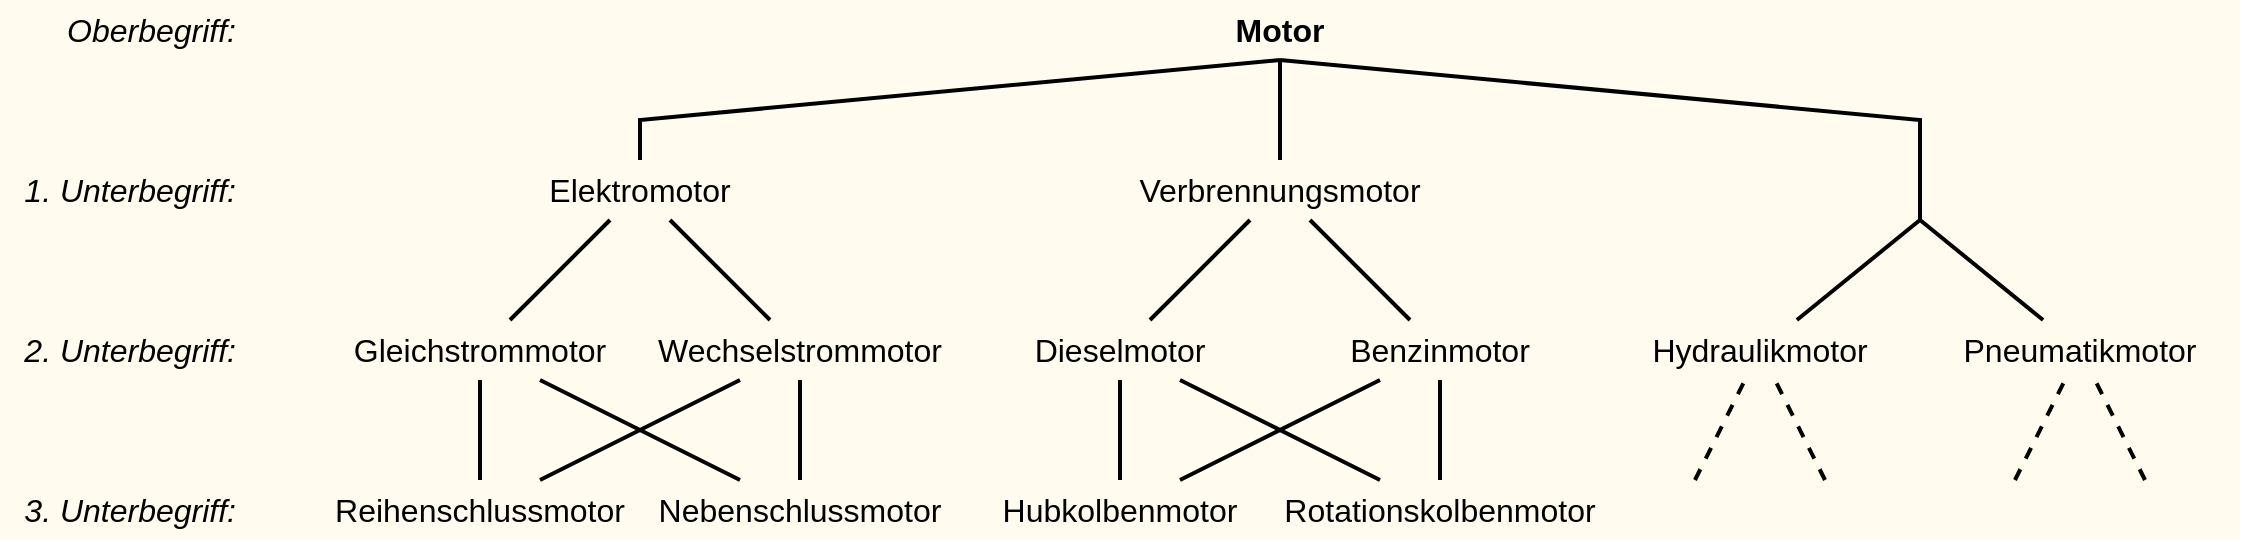 <mxfile compressed="false" version="15.8.4" type="device">
  <diagram id="yYwLtTzyvhaKZbNxficX" name="Hierarchie Begriff &quot;Motor&quot;">
    <mxGraphModel dx="1422" dy="878" grid="1" gridSize="10" guides="1" tooltips="1" connect="1" arrows="1" fold="1" page="1" pageScale="1" pageWidth="1169" pageHeight="827" math="0" shadow="0">
      <root>
        <mxCell id="0" />
        <mxCell id="1" parent="0" />
        <mxCell id="5s5YoH4x0licndZnVTB9-1" value="" style="rounded=0;whiteSpace=wrap;html=1;fillColor=#fff2cc;gradientDirection=radial;opacity=33;strokeColor=none;recursiveResize=0;expand=0;movable=0;resizable=0;rotatable=0;cloneable=0;deletable=0;allowArrows=0;connectable=0;" parent="1" vertex="1">
          <mxGeometry x="40" y="40" width="1120" height="270" as="geometry" />
        </mxCell>
        <mxCell id="Okvpzj9cYxISZlRfm5Sj-1" value="Motor" style="text;html=1;strokeColor=none;fillColor=none;align=center;verticalAlign=middle;whiteSpace=wrap;rounded=0;fontSize=16;pointerEvents=0;deletable=0;cloneable=0;rotatable=0;resizable=0;expand=0;connectable=0;allowArrows=0;fontStyle=1;movable=0;" parent="1" vertex="1">
          <mxGeometry x="600" y="40" width="160" height="30" as="geometry" />
        </mxCell>
        <mxCell id="Okvpzj9cYxISZlRfm5Sj-2" value="Elektromotor" style="text;html=1;strokeColor=none;fillColor=none;align=center;verticalAlign=middle;whiteSpace=wrap;rounded=0;fontSize=16;pointerEvents=0;deletable=0;cloneable=0;rotatable=0;resizable=0;expand=0;connectable=0;allowArrows=0;movable=0;" parent="1" vertex="1">
          <mxGeometry x="280" y="120" width="160" height="30" as="geometry" />
        </mxCell>
        <mxCell id="Okvpzj9cYxISZlRfm5Sj-3" value="Verbrennungsmotor" style="text;html=1;strokeColor=none;fillColor=none;align=center;verticalAlign=middle;whiteSpace=wrap;rounded=0;fontSize=16;pointerEvents=0;deletable=0;cloneable=0;rotatable=0;resizable=0;expand=0;connectable=0;allowArrows=0;movable=0;" parent="1" vertex="1">
          <mxGeometry x="600" y="120" width="160" height="30" as="geometry" />
        </mxCell>
        <mxCell id="Okvpzj9cYxISZlRfm5Sj-4" value="Gleichstrommotor" style="text;html=1;strokeColor=none;fillColor=none;align=center;verticalAlign=middle;whiteSpace=wrap;rounded=0;fontSize=16;pointerEvents=0;deletable=0;cloneable=0;rotatable=0;resizable=0;expand=0;connectable=0;allowArrows=0;movable=0;" parent="1" vertex="1">
          <mxGeometry x="200" y="200" width="160" height="30" as="geometry" />
        </mxCell>
        <mxCell id="Okvpzj9cYxISZlRfm5Sj-5" value="Wechselstrommotor" style="text;html=1;strokeColor=none;fillColor=none;align=center;verticalAlign=middle;whiteSpace=wrap;rounded=0;fontSize=16;pointerEvents=0;deletable=0;cloneable=0;rotatable=0;resizable=0;expand=0;connectable=0;allowArrows=0;movable=0;" parent="1" vertex="1">
          <mxGeometry x="360" y="200" width="160" height="30" as="geometry" />
        </mxCell>
        <mxCell id="Okvpzj9cYxISZlRfm5Sj-6" value="Dieselmotor" style="text;html=1;strokeColor=none;fillColor=none;align=center;verticalAlign=middle;whiteSpace=wrap;rounded=0;fontSize=16;pointerEvents=0;deletable=0;cloneable=0;rotatable=0;resizable=0;expand=0;connectable=0;allowArrows=0;movable=0;" parent="1" vertex="1">
          <mxGeometry x="520" y="200" width="160" height="30" as="geometry" />
        </mxCell>
        <mxCell id="Okvpzj9cYxISZlRfm5Sj-7" value="Benzinmotor" style="text;html=1;strokeColor=none;fillColor=none;align=center;verticalAlign=middle;whiteSpace=wrap;rounded=0;fontSize=16;pointerEvents=0;deletable=0;cloneable=0;rotatable=0;resizable=0;expand=0;connectable=0;allowArrows=0;movable=0;" parent="1" vertex="1">
          <mxGeometry x="680" y="200" width="160" height="30" as="geometry" />
        </mxCell>
        <mxCell id="Okvpzj9cYxISZlRfm5Sj-8" value="Hydraulikmotor" style="text;html=1;strokeColor=none;fillColor=none;align=center;verticalAlign=middle;whiteSpace=wrap;rounded=0;fontSize=16;pointerEvents=0;deletable=0;cloneable=0;rotatable=0;resizable=0;expand=0;connectable=0;allowArrows=0;movable=0;" parent="1" vertex="1">
          <mxGeometry x="840" y="200" width="160" height="30" as="geometry" />
        </mxCell>
        <mxCell id="Okvpzj9cYxISZlRfm5Sj-9" value="Pneumatikmotor" style="text;html=1;strokeColor=none;fillColor=none;align=center;verticalAlign=middle;whiteSpace=wrap;rounded=0;fontSize=16;pointerEvents=0;deletable=0;cloneable=0;rotatable=0;resizable=0;expand=0;connectable=0;allowArrows=0;" parent="1" vertex="1">
          <mxGeometry x="1000" y="200" width="160" height="30" as="geometry" />
        </mxCell>
        <mxCell id="Okvpzj9cYxISZlRfm5Sj-10" value="" style="endArrow=none;html=1;rounded=0;fontSize=16;exitX=0.5;exitY=0;exitDx=0;exitDy=0;strokeWidth=2;entryX=0.5;entryY=1;entryDx=0;entryDy=0;startFill=0;endFill=0;anchorPointDirection=0;bendable=0;cloneable=0;deletable=0;movable=0;" parent="1" source="Okvpzj9cYxISZlRfm5Sj-2" target="Okvpzj9cYxISZlRfm5Sj-1" edge="1">
          <mxGeometry width="50" height="50" relative="1" as="geometry">
            <mxPoint x="710" y="220" as="sourcePoint" />
            <mxPoint x="760" y="170" as="targetPoint" />
            <Array as="points">
              <mxPoint x="360" y="100" />
            </Array>
          </mxGeometry>
        </mxCell>
        <mxCell id="Okvpzj9cYxISZlRfm5Sj-11" value="" style="endArrow=none;html=1;rounded=0;fontSize=16;exitX=0.5;exitY=1;exitDx=0;exitDy=0;strokeWidth=2;entryX=0.5;entryY=1;entryDx=0;entryDy=0;startFill=0;endFill=0;anchorPointDirection=0;bendable=0;cloneable=0;deletable=0;movable=0;" parent="1" source="Okvpzj9cYxISZlRfm5Sj-12" target="Okvpzj9cYxISZlRfm5Sj-1" edge="1">
          <mxGeometry width="50" height="50" relative="1" as="geometry">
            <mxPoint x="1020" y="110" as="sourcePoint" />
            <mxPoint x="665" y="80" as="targetPoint" />
            <Array as="points">
              <mxPoint x="1000" y="100" />
            </Array>
          </mxGeometry>
        </mxCell>
        <mxCell id="Okvpzj9cYxISZlRfm5Sj-12" value="&amp;nbsp;" style="text;html=1;strokeColor=none;fillColor=none;align=center;verticalAlign=middle;whiteSpace=wrap;rounded=0;fontSize=16;pointerEvents=0;deletable=0;cloneable=0;rotatable=0;resizable=0;expand=0;connectable=0;allowArrows=0;movable=0;" parent="1" vertex="1">
          <mxGeometry x="920" y="120" width="160" height="30" as="geometry" />
        </mxCell>
        <mxCell id="Okvpzj9cYxISZlRfm5Sj-13" value="" style="endArrow=none;html=1;rounded=0;fontSize=16;entryX=0.5;entryY=1;entryDx=0;entryDy=0;strokeWidth=2;startFill=0;endFill=0;anchorPointDirection=0;bendable=0;cloneable=0;deletable=0;movable=0;" parent="1" source="Okvpzj9cYxISZlRfm5Sj-8" target="Okvpzj9cYxISZlRfm5Sj-12" edge="1">
          <mxGeometry width="50" height="50" relative="1" as="geometry">
            <mxPoint x="710" y="220" as="sourcePoint" />
            <mxPoint x="760" y="170" as="targetPoint" />
          </mxGeometry>
        </mxCell>
        <mxCell id="Okvpzj9cYxISZlRfm5Sj-14" value="" style="endArrow=none;html=1;rounded=0;fontSize=16;entryX=0.5;entryY=1;entryDx=0;entryDy=0;strokeWidth=2;startFill=0;endFill=0;anchorPointDirection=0;bendable=0;cloneable=0;deletable=0;movable=0;" parent="1" source="Okvpzj9cYxISZlRfm5Sj-9" target="Okvpzj9cYxISZlRfm5Sj-12" edge="1">
          <mxGeometry width="50" height="50" relative="1" as="geometry">
            <mxPoint x="930" y="210" as="sourcePoint" />
            <mxPoint x="1010" y="160" as="targetPoint" />
          </mxGeometry>
        </mxCell>
        <mxCell id="Okvpzj9cYxISZlRfm5Sj-15" value="" style="endArrow=none;html=1;rounded=0;fontSize=16;strokeWidth=2;startFill=0;endFill=0;anchorPointDirection=0;bendable=0;cloneable=0;deletable=0;movable=0;" parent="1" source="Okvpzj9cYxISZlRfm5Sj-3" target="Okvpzj9cYxISZlRfm5Sj-1" edge="1">
          <mxGeometry width="50" height="50" relative="1" as="geometry">
            <mxPoint x="930" y="210.0" as="sourcePoint" />
            <mxPoint x="1010" y="160.0" as="targetPoint" />
          </mxGeometry>
        </mxCell>
        <mxCell id="Okvpzj9cYxISZlRfm5Sj-16" value="" style="endArrow=none;html=1;rounded=0;fontSize=16;strokeWidth=2;startFill=0;endFill=0;anchorPointDirection=0;bendable=0;cloneable=0;deletable=0;movable=0;" parent="1" source="Okvpzj9cYxISZlRfm5Sj-7" target="Okvpzj9cYxISZlRfm5Sj-3" edge="1">
          <mxGeometry width="50" height="50" relative="1" as="geometry">
            <mxPoint x="690" y="130" as="sourcePoint" />
            <mxPoint x="690" y="80" as="targetPoint" />
          </mxGeometry>
        </mxCell>
        <mxCell id="Okvpzj9cYxISZlRfm5Sj-17" value="" style="endArrow=none;html=1;rounded=0;fontSize=16;strokeWidth=2;startFill=0;endFill=0;anchorPointDirection=0;bendable=0;cloneable=0;deletable=0;movable=0;" parent="1" source="Okvpzj9cYxISZlRfm5Sj-6" target="Okvpzj9cYxISZlRfm5Sj-3" edge="1">
          <mxGeometry width="50" height="50" relative="1" as="geometry">
            <mxPoint x="770" y="210.0" as="sourcePoint" />
            <mxPoint x="690" y="160.0" as="targetPoint" />
          </mxGeometry>
        </mxCell>
        <mxCell id="Okvpzj9cYxISZlRfm5Sj-18" value="" style="endArrow=none;html=1;rounded=0;fontSize=16;strokeWidth=2;startFill=0;endFill=0;anchorPointDirection=0;bendable=0;cloneable=0;deletable=0;movable=0;" parent="1" source="Okvpzj9cYxISZlRfm5Sj-4" target="Okvpzj9cYxISZlRfm5Sj-2" edge="1">
          <mxGeometry width="50" height="50" relative="1" as="geometry">
            <mxPoint x="610" y="210.0" as="sourcePoint" />
            <mxPoint x="690" y="160.0" as="targetPoint" />
          </mxGeometry>
        </mxCell>
        <mxCell id="Okvpzj9cYxISZlRfm5Sj-19" value="" style="endArrow=none;html=1;rounded=0;fontSize=16;strokeWidth=2;startFill=0;endFill=0;anchorPointDirection=0;bendable=0;cloneable=0;deletable=0;movable=0;" parent="1" source="Okvpzj9cYxISZlRfm5Sj-5" target="Okvpzj9cYxISZlRfm5Sj-2" edge="1">
          <mxGeometry width="50" height="50" relative="1" as="geometry">
            <mxPoint x="290" y="210.0" as="sourcePoint" />
            <mxPoint x="370" y="160.0" as="targetPoint" />
          </mxGeometry>
        </mxCell>
        <mxCell id="Okvpzj9cYxISZlRfm5Sj-20" value="Reihenschlussmotor" style="text;html=1;strokeColor=none;fillColor=none;align=center;verticalAlign=middle;whiteSpace=wrap;rounded=0;fontSize=16;pointerEvents=0;deletable=0;cloneable=0;rotatable=0;resizable=0;expand=0;connectable=0;allowArrows=0;movable=0;" parent="1" vertex="1">
          <mxGeometry x="200" y="280" width="160" height="30" as="geometry" />
        </mxCell>
        <mxCell id="Okvpzj9cYxISZlRfm5Sj-21" value="Nebenschlussmotor" style="text;html=1;strokeColor=none;fillColor=none;align=center;verticalAlign=middle;whiteSpace=wrap;rounded=0;fontSize=16;pointerEvents=0;deletable=0;cloneable=0;rotatable=0;resizable=0;expand=0;connectable=0;allowArrows=0;movable=0;" parent="1" vertex="1">
          <mxGeometry x="360" y="280" width="160" height="30" as="geometry" />
        </mxCell>
        <mxCell id="Okvpzj9cYxISZlRfm5Sj-22" value="Hubkolbenmotor" style="text;html=1;strokeColor=none;fillColor=none;align=center;verticalAlign=middle;whiteSpace=wrap;rounded=0;fontSize=16;pointerEvents=0;deletable=0;cloneable=0;rotatable=0;resizable=0;expand=0;connectable=0;allowArrows=0;movable=0;" parent="1" vertex="1">
          <mxGeometry x="520" y="280" width="160" height="30" as="geometry" />
        </mxCell>
        <mxCell id="Okvpzj9cYxISZlRfm5Sj-23" value="Rotationskolbenmotor" style="text;html=1;strokeColor=none;fillColor=none;align=center;verticalAlign=middle;whiteSpace=wrap;rounded=0;fontSize=16;pointerEvents=0;deletable=0;cloneable=0;rotatable=0;resizable=0;expand=0;connectable=0;allowArrows=0;movable=0;" parent="1" vertex="1">
          <mxGeometry x="680" y="280" width="160" height="30" as="geometry" />
        </mxCell>
        <mxCell id="Okvpzj9cYxISZlRfm5Sj-24" value="" style="endArrow=none;html=1;rounded=0;fontSize=16;strokeWidth=2;startFill=0;endFill=0;anchorPointDirection=0;bendable=0;cloneable=0;deletable=0;movable=0;" parent="1" source="Okvpzj9cYxISZlRfm5Sj-20" target="Okvpzj9cYxISZlRfm5Sj-4" edge="1">
          <mxGeometry width="50" height="50" relative="1" as="geometry">
            <mxPoint x="290" y="210.0" as="sourcePoint" />
            <mxPoint x="370" y="160.0" as="targetPoint" />
          </mxGeometry>
        </mxCell>
        <mxCell id="Okvpzj9cYxISZlRfm5Sj-25" value="" style="endArrow=none;html=1;rounded=0;fontSize=16;strokeWidth=2;startFill=0;endFill=0;anchorPointDirection=0;bendable=0;cloneable=0;deletable=0;movable=0;" parent="1" source="Okvpzj9cYxISZlRfm5Sj-21" target="Okvpzj9cYxISZlRfm5Sj-4" edge="1">
          <mxGeometry width="50" height="50" relative="1" as="geometry">
            <mxPoint x="290" y="290.0" as="sourcePoint" />
            <mxPoint x="290" y="240.0" as="targetPoint" />
          </mxGeometry>
        </mxCell>
        <mxCell id="Okvpzj9cYxISZlRfm5Sj-26" value="" style="endArrow=none;html=1;rounded=0;fontSize=16;strokeWidth=2;startFill=0;endFill=0;anchorPointDirection=0;bendable=0;cloneable=0;deletable=0;movable=0;" parent="1" source="Okvpzj9cYxISZlRfm5Sj-21" target="Okvpzj9cYxISZlRfm5Sj-5" edge="1">
          <mxGeometry width="50" height="50" relative="1" as="geometry">
            <mxPoint x="450" y="290.0" as="sourcePoint" />
            <mxPoint x="290" y="240.0" as="targetPoint" />
          </mxGeometry>
        </mxCell>
        <mxCell id="Okvpzj9cYxISZlRfm5Sj-27" value="" style="endArrow=none;html=1;rounded=0;fontSize=16;strokeWidth=2;startFill=0;endFill=0;anchorPointDirection=0;bendable=0;cloneable=0;deletable=0;movable=0;" parent="1" source="Okvpzj9cYxISZlRfm5Sj-20" target="Okvpzj9cYxISZlRfm5Sj-5" edge="1">
          <mxGeometry width="50" height="50" relative="1" as="geometry">
            <mxPoint x="450" y="290.0" as="sourcePoint" />
            <mxPoint x="450" y="240.0" as="targetPoint" />
          </mxGeometry>
        </mxCell>
        <mxCell id="Okvpzj9cYxISZlRfm5Sj-28" value="" style="endArrow=none;html=1;rounded=0;fontSize=16;strokeWidth=2;startFill=0;endFill=0;anchorPointDirection=0;bendable=0;cloneable=0;deletable=0;movable=0;" parent="1" source="Okvpzj9cYxISZlRfm5Sj-22" target="Okvpzj9cYxISZlRfm5Sj-6" edge="1">
          <mxGeometry width="50" height="50" relative="1" as="geometry">
            <mxPoint x="290" y="290.0" as="sourcePoint" />
            <mxPoint x="290" y="240.0" as="targetPoint" />
          </mxGeometry>
        </mxCell>
        <mxCell id="Okvpzj9cYxISZlRfm5Sj-29" value="" style="endArrow=none;html=1;rounded=0;fontSize=16;strokeWidth=2;startFill=0;endFill=0;anchorPointDirection=0;bendable=0;cloneable=0;deletable=0;movable=0;" parent="1" source="Okvpzj9cYxISZlRfm5Sj-23" target="Okvpzj9cYxISZlRfm5Sj-6" edge="1">
          <mxGeometry width="50" height="50" relative="1" as="geometry">
            <mxPoint x="610" y="290.0" as="sourcePoint" />
            <mxPoint x="610" y="240.0" as="targetPoint" />
          </mxGeometry>
        </mxCell>
        <mxCell id="Okvpzj9cYxISZlRfm5Sj-30" value="" style="endArrow=none;html=1;rounded=0;fontSize=16;strokeWidth=2;startFill=0;endFill=0;anchorPointDirection=0;bendable=0;cloneable=0;deletable=0;movable=0;" parent="1" source="Okvpzj9cYxISZlRfm5Sj-23" target="Okvpzj9cYxISZlRfm5Sj-7" edge="1">
          <mxGeometry width="50" height="50" relative="1" as="geometry">
            <mxPoint x="740" y="290.0" as="sourcePoint" />
            <mxPoint x="640" y="240.0" as="targetPoint" />
          </mxGeometry>
        </mxCell>
        <mxCell id="Okvpzj9cYxISZlRfm5Sj-31" value="" style="endArrow=none;html=1;rounded=0;fontSize=16;strokeWidth=2;startFill=0;endFill=0;anchorPointDirection=0;bendable=0;cloneable=0;deletable=0;movable=0;" parent="1" source="Okvpzj9cYxISZlRfm5Sj-22" target="Okvpzj9cYxISZlRfm5Sj-7" edge="1">
          <mxGeometry width="50" height="50" relative="1" as="geometry">
            <mxPoint x="770" y="290.0" as="sourcePoint" />
            <mxPoint x="770" y="240.0" as="targetPoint" />
          </mxGeometry>
        </mxCell>
        <mxCell id="Okvpzj9cYxISZlRfm5Sj-32" value="&amp;nbsp;" style="text;html=1;strokeColor=none;fillColor=none;align=center;verticalAlign=middle;whiteSpace=wrap;rounded=0;fontSize=16;pointerEvents=0;deletable=0;cloneable=0;rotatable=0;resizable=0;expand=0;connectable=0;allowArrows=0;movable=0;" parent="1" vertex="1">
          <mxGeometry x="840" y="280" width="80" height="30" as="geometry" />
        </mxCell>
        <mxCell id="Okvpzj9cYxISZlRfm5Sj-33" value="&amp;nbsp;" style="text;html=1;strokeColor=none;fillColor=none;align=center;verticalAlign=middle;whiteSpace=wrap;rounded=0;fontSize=16;pointerEvents=0;deletable=0;cloneable=0;rotatable=0;resizable=0;expand=0;connectable=0;allowArrows=0;movable=0;" parent="1" vertex="1">
          <mxGeometry x="920" y="280" width="80" height="30" as="geometry" />
        </mxCell>
        <mxCell id="Okvpzj9cYxISZlRfm5Sj-34" value="&amp;nbsp;" style="text;html=1;strokeColor=none;fillColor=none;align=center;verticalAlign=middle;whiteSpace=wrap;rounded=0;fontSize=16;pointerEvents=0;deletable=0;cloneable=0;rotatable=0;resizable=0;expand=0;connectable=0;allowArrows=0;" parent="1" vertex="1">
          <mxGeometry x="1080" y="280" width="80" height="30" as="geometry" />
        </mxCell>
        <mxCell id="Okvpzj9cYxISZlRfm5Sj-35" value="&amp;nbsp;" style="text;html=1;strokeColor=none;fillColor=none;align=center;verticalAlign=middle;whiteSpace=wrap;rounded=0;fontSize=16;pointerEvents=0;deletable=0;cloneable=0;rotatable=0;resizable=0;expand=0;connectable=0;allowArrows=0;movable=0;" parent="1" vertex="1">
          <mxGeometry x="1000" y="280" width="80" height="30" as="geometry" />
        </mxCell>
        <mxCell id="Okvpzj9cYxISZlRfm5Sj-36" value="" style="endArrow=none;html=1;rounded=0;fontSize=16;strokeWidth=2;dashed=1;startFill=0;endFill=0;anchorPointDirection=0;bendable=0;cloneable=0;deletable=0;movable=0;" parent="1" source="Okvpzj9cYxISZlRfm5Sj-32" target="Okvpzj9cYxISZlRfm5Sj-8" edge="1">
          <mxGeometry width="50" height="50" relative="1" as="geometry">
            <mxPoint x="770" y="290.0" as="sourcePoint" />
            <mxPoint x="770" y="240.0" as="targetPoint" />
          </mxGeometry>
        </mxCell>
        <mxCell id="Okvpzj9cYxISZlRfm5Sj-37" value="" style="endArrow=none;html=1;rounded=0;fontSize=16;strokeWidth=2;dashed=1;startFill=0;endFill=0;anchorPointDirection=0;bendable=0;cloneable=0;deletable=0;movable=0;" parent="1" source="Okvpzj9cYxISZlRfm5Sj-33" target="Okvpzj9cYxISZlRfm5Sj-8" edge="1">
          <mxGeometry width="50" height="50" relative="1" as="geometry">
            <mxPoint x="897.5" y="290.0" as="sourcePoint" />
            <mxPoint x="922.5" y="240.0" as="targetPoint" />
          </mxGeometry>
        </mxCell>
        <mxCell id="Okvpzj9cYxISZlRfm5Sj-38" value="" style="endArrow=none;html=1;rounded=0;fontSize=16;strokeWidth=2;dashed=1;startFill=0;endFill=0;anchorPointDirection=0;bendable=0;cloneable=0;deletable=0;movable=0;" parent="1" source="Okvpzj9cYxISZlRfm5Sj-35" target="Okvpzj9cYxISZlRfm5Sj-9" edge="1">
          <mxGeometry width="50" height="50" relative="1" as="geometry">
            <mxPoint x="962.5" y="290.0" as="sourcePoint" />
            <mxPoint x="937.5" y="240.0" as="targetPoint" />
          </mxGeometry>
        </mxCell>
        <mxCell id="Okvpzj9cYxISZlRfm5Sj-39" value="" style="endArrow=none;html=1;rounded=0;fontSize=16;strokeWidth=2;dashed=1;startFill=0;endFill=0;anchorPointDirection=0;bendable=0;cloneable=0;deletable=0;movable=0;" parent="1" source="Okvpzj9cYxISZlRfm5Sj-34" target="Okvpzj9cYxISZlRfm5Sj-9" edge="1">
          <mxGeometry width="50" height="50" relative="1" as="geometry">
            <mxPoint x="1057.5" y="290.0" as="sourcePoint" />
            <mxPoint x="1082.5" y="240.0" as="targetPoint" />
          </mxGeometry>
        </mxCell>
        <mxCell id="Okvpzj9cYxISZlRfm5Sj-40" value="Oberbegriff:" style="text;html=1;strokeColor=none;fillColor=none;align=right;verticalAlign=middle;whiteSpace=wrap;rounded=0;pointerEvents=0;fontSize=16;fontStyle=2;connectable=0;allowArrows=0;expand=0;movable=0;resizable=0;rotatable=0;cloneable=0;deletable=0;" parent="1" vertex="1">
          <mxGeometry x="40" y="40" width="120" height="30" as="geometry" />
        </mxCell>
        <mxCell id="Okvpzj9cYxISZlRfm5Sj-41" value="1. Unterbegriff:" style="text;html=1;strokeColor=none;fillColor=none;align=right;verticalAlign=middle;whiteSpace=wrap;rounded=0;pointerEvents=0;fontSize=16;fontStyle=2;connectable=0;allowArrows=0;expand=0;movable=0;resizable=0;rotatable=0;cloneable=0;deletable=0;" parent="1" vertex="1">
          <mxGeometry x="40" y="120" width="120" height="30" as="geometry" />
        </mxCell>
        <mxCell id="Okvpzj9cYxISZlRfm5Sj-42" value="2. Unterbegriff:" style="text;html=1;strokeColor=none;fillColor=none;align=right;verticalAlign=middle;whiteSpace=wrap;rounded=0;pointerEvents=0;fontSize=16;fontStyle=2;connectable=0;allowArrows=0;expand=0;movable=0;resizable=0;rotatable=0;cloneable=0;deletable=0;" parent="1" vertex="1">
          <mxGeometry x="40" y="200" width="120" height="30" as="geometry" />
        </mxCell>
        <mxCell id="Okvpzj9cYxISZlRfm5Sj-43" value="3. Unterbegriff:" style="text;html=1;strokeColor=none;fillColor=none;align=right;verticalAlign=middle;whiteSpace=wrap;rounded=0;pointerEvents=0;fontSize=16;fontStyle=2;connectable=0;allowArrows=0;expand=0;movable=0;resizable=0;rotatable=0;cloneable=0;deletable=0;" parent="1" vertex="1">
          <mxGeometry x="40" y="280" width="120" height="30" as="geometry" />
        </mxCell>
      </root>
    </mxGraphModel>
  </diagram>
</mxfile>
